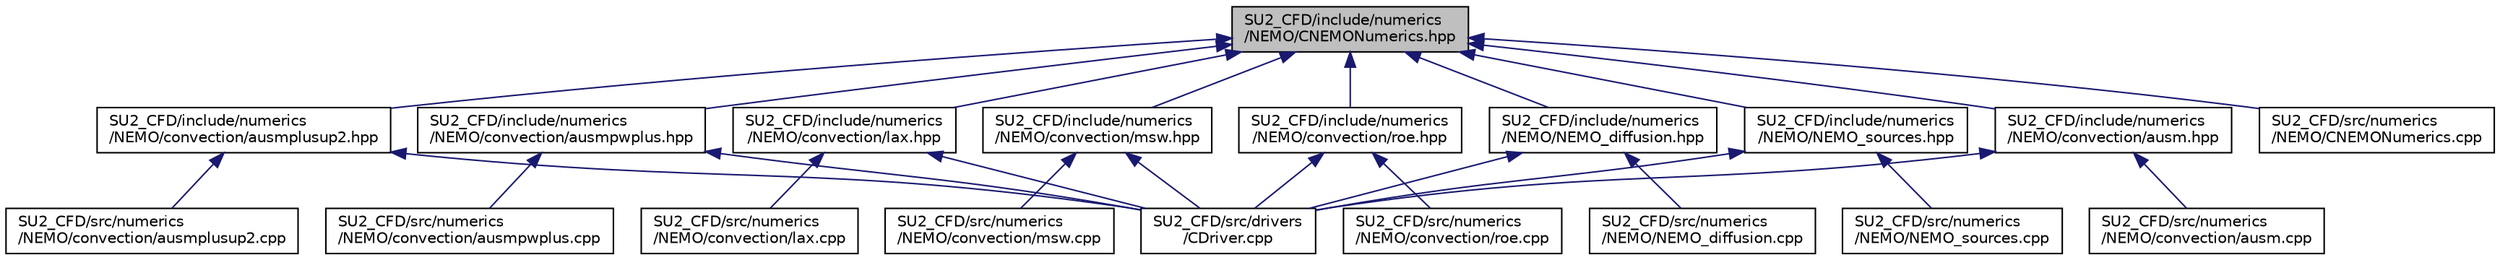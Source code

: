 digraph "SU2_CFD/include/numerics/NEMO/CNEMONumerics.hpp"
{
 // LATEX_PDF_SIZE
  edge [fontname="Helvetica",fontsize="10",labelfontname="Helvetica",labelfontsize="10"];
  node [fontname="Helvetica",fontsize="10",shape=record];
  Node1 [label="SU2_CFD/include/numerics\l/NEMO/CNEMONumerics.hpp",height=0.2,width=0.4,color="black", fillcolor="grey75", style="filled", fontcolor="black",tooltip="Base class template NEMO numerics."];
  Node1 -> Node2 [dir="back",color="midnightblue",fontsize="10",style="solid",fontname="Helvetica"];
  Node2 [label="SU2_CFD/include/numerics\l/NEMO/convection/ausm.hpp",height=0.2,width=0.4,color="black", fillcolor="white", style="filled",URL="$ausm_8hpp.html",tooltip="Declaration of numerics classes for the AUSM family of schemes in NEMO."];
  Node2 -> Node3 [dir="back",color="midnightblue",fontsize="10",style="solid",fontname="Helvetica"];
  Node3 [label="SU2_CFD/src/drivers\l/CDriver.cpp",height=0.2,width=0.4,color="black", fillcolor="white", style="filled",URL="$CDriver_8cpp.html",tooltip="The main subroutines for driving single or multi-zone problems."];
  Node2 -> Node4 [dir="back",color="midnightblue",fontsize="10",style="solid",fontname="Helvetica"];
  Node4 [label="SU2_CFD/src/numerics\l/NEMO/convection/ausm.cpp",height=0.2,width=0.4,color="black", fillcolor="white", style="filled",URL="$ausm_8cpp.html",tooltip="Implementations of the AUSM-family of schemes in NEMO."];
  Node1 -> Node5 [dir="back",color="midnightblue",fontsize="10",style="solid",fontname="Helvetica"];
  Node5 [label="SU2_CFD/include/numerics\l/NEMO/convection/ausmplusup2.hpp",height=0.2,width=0.4,color="black", fillcolor="white", style="filled",URL="$ausmplusup2_8hpp.html",tooltip="Declaration of numerics classes for the AUSM family of schemes in NEMO - AUSM+UP2."];
  Node5 -> Node3 [dir="back",color="midnightblue",fontsize="10",style="solid",fontname="Helvetica"];
  Node5 -> Node6 [dir="back",color="midnightblue",fontsize="10",style="solid",fontname="Helvetica"];
  Node6 [label="SU2_CFD/src/numerics\l/NEMO/convection/ausmplusup2.cpp",height=0.2,width=0.4,color="black", fillcolor="white", style="filled",URL="$ausmplusup2_8cpp.html",tooltip="Implementations of the AUSM-family of schemes - AUSM+UP2."];
  Node1 -> Node7 [dir="back",color="midnightblue",fontsize="10",style="solid",fontname="Helvetica"];
  Node7 [label="SU2_CFD/include/numerics\l/NEMO/convection/ausmpwplus.hpp",height=0.2,width=0.4,color="black", fillcolor="white", style="filled",URL="$ausmpwplus_8hpp.html",tooltip="Declaration of numerics classes for the AUSM family of schemes in NEMO - AUSMPWPLUS."];
  Node7 -> Node3 [dir="back",color="midnightblue",fontsize="10",style="solid",fontname="Helvetica"];
  Node7 -> Node8 [dir="back",color="midnightblue",fontsize="10",style="solid",fontname="Helvetica"];
  Node8 [label="SU2_CFD/src/numerics\l/NEMO/convection/ausmpwplus.cpp",height=0.2,width=0.4,color="black", fillcolor="white", style="filled",URL="$ausmpwplus_8cpp.html",tooltip="Implementations of the AUSM-family of schemes - AUSMPWPLUS."];
  Node1 -> Node9 [dir="back",color="midnightblue",fontsize="10",style="solid",fontname="Helvetica"];
  Node9 [label="SU2_CFD/include/numerics\l/NEMO/convection/lax.hpp",height=0.2,width=0.4,color="black", fillcolor="white", style="filled",URL="$lax_8hpp.html",tooltip="Declaration of numerics classes for Lax centered scheme."];
  Node9 -> Node3 [dir="back",color="midnightblue",fontsize="10",style="solid",fontname="Helvetica"];
  Node9 -> Node10 [dir="back",color="midnightblue",fontsize="10",style="solid",fontname="Helvetica"];
  Node10 [label="SU2_CFD/src/numerics\l/NEMO/convection/lax.cpp",height=0.2,width=0.4,color="black", fillcolor="white", style="filled",URL="$lax_8cpp.html",tooltip="Implementations of Lax centered scheme."];
  Node1 -> Node11 [dir="back",color="midnightblue",fontsize="10",style="solid",fontname="Helvetica"];
  Node11 [label="SU2_CFD/include/numerics\l/NEMO/convection/msw.hpp",height=0.2,width=0.4,color="black", fillcolor="white", style="filled",URL="$msw_8hpp.html",tooltip="Declaration of numerics classes for modified Steger-Warming scheme."];
  Node11 -> Node3 [dir="back",color="midnightblue",fontsize="10",style="solid",fontname="Helvetica"];
  Node11 -> Node12 [dir="back",color="midnightblue",fontsize="10",style="solid",fontname="Helvetica"];
  Node12 [label="SU2_CFD/src/numerics\l/NEMO/convection/msw.cpp",height=0.2,width=0.4,color="black", fillcolor="white", style="filled",URL="$msw_8cpp.html",tooltip="Implementations of the modified Steger-Warming scheme."];
  Node1 -> Node13 [dir="back",color="midnightblue",fontsize="10",style="solid",fontname="Helvetica"];
  Node13 [label="SU2_CFD/include/numerics\l/NEMO/convection/roe.hpp",height=0.2,width=0.4,color="black", fillcolor="white", style="filled",URL="$NEMO_2convection_2roe_8hpp.html",tooltip="Declarations of numerics classes for Roe-type schemes in NEMO."];
  Node13 -> Node3 [dir="back",color="midnightblue",fontsize="10",style="solid",fontname="Helvetica"];
  Node13 -> Node14 [dir="back",color="midnightblue",fontsize="10",style="solid",fontname="Helvetica"];
  Node14 [label="SU2_CFD/src/numerics\l/NEMO/convection/roe.cpp",height=0.2,width=0.4,color="black", fillcolor="white", style="filled",URL="$NEMO_2convection_2roe_8cpp.html",tooltip="Implementations of Roe-type schemes in NEMO."];
  Node1 -> Node15 [dir="back",color="midnightblue",fontsize="10",style="solid",fontname="Helvetica"];
  Node15 [label="SU2_CFD/include/numerics\l/NEMO/NEMO_diffusion.hpp",height=0.2,width=0.4,color="black", fillcolor="white", style="filled",URL="$NEMO__diffusion_8hpp.html",tooltip="Declarations of numerics classes for viscous flux computation."];
  Node15 -> Node3 [dir="back",color="midnightblue",fontsize="10",style="solid",fontname="Helvetica"];
  Node15 -> Node16 [dir="back",color="midnightblue",fontsize="10",style="solid",fontname="Helvetica"];
  Node16 [label="SU2_CFD/src/numerics\l/NEMO/NEMO_diffusion.cpp",height=0.2,width=0.4,color="black", fillcolor="white", style="filled",URL="$NEMO__diffusion_8cpp.html",tooltip="Implementation of numerics classes for discretization of viscous fluxes in fluid flow NEMO problems."];
  Node1 -> Node17 [dir="back",color="midnightblue",fontsize="10",style="solid",fontname="Helvetica"];
  Node17 [label="SU2_CFD/include/numerics\l/NEMO/NEMO_sources.hpp",height=0.2,width=0.4,color="black", fillcolor="white", style="filled",URL="$NEMO__sources_8hpp.html",tooltip="Declarations of numerics classes for source-term integration."];
  Node17 -> Node3 [dir="back",color="midnightblue",fontsize="10",style="solid",fontname="Helvetica"];
  Node17 -> Node18 [dir="back",color="midnightblue",fontsize="10",style="solid",fontname="Helvetica"];
  Node18 [label="SU2_CFD/src/numerics\l/NEMO/NEMO_sources.cpp",height=0.2,width=0.4,color="black", fillcolor="white", style="filled",URL="$NEMO__sources_8cpp.html",tooltip="Implementation of numerics classes for integration of source terms in fluid flow NEMO problems."];
  Node1 -> Node19 [dir="back",color="midnightblue",fontsize="10",style="solid",fontname="Helvetica"];
  Node19 [label="SU2_CFD/src/numerics\l/NEMO/CNEMONumerics.cpp",height=0.2,width=0.4,color="black", fillcolor="white", style="filled",URL="$CNEMONumerics_8cpp.html",tooltip="Implementation of the base for NEMO numerics classes. Contains methods for common tasks,..."];
}
